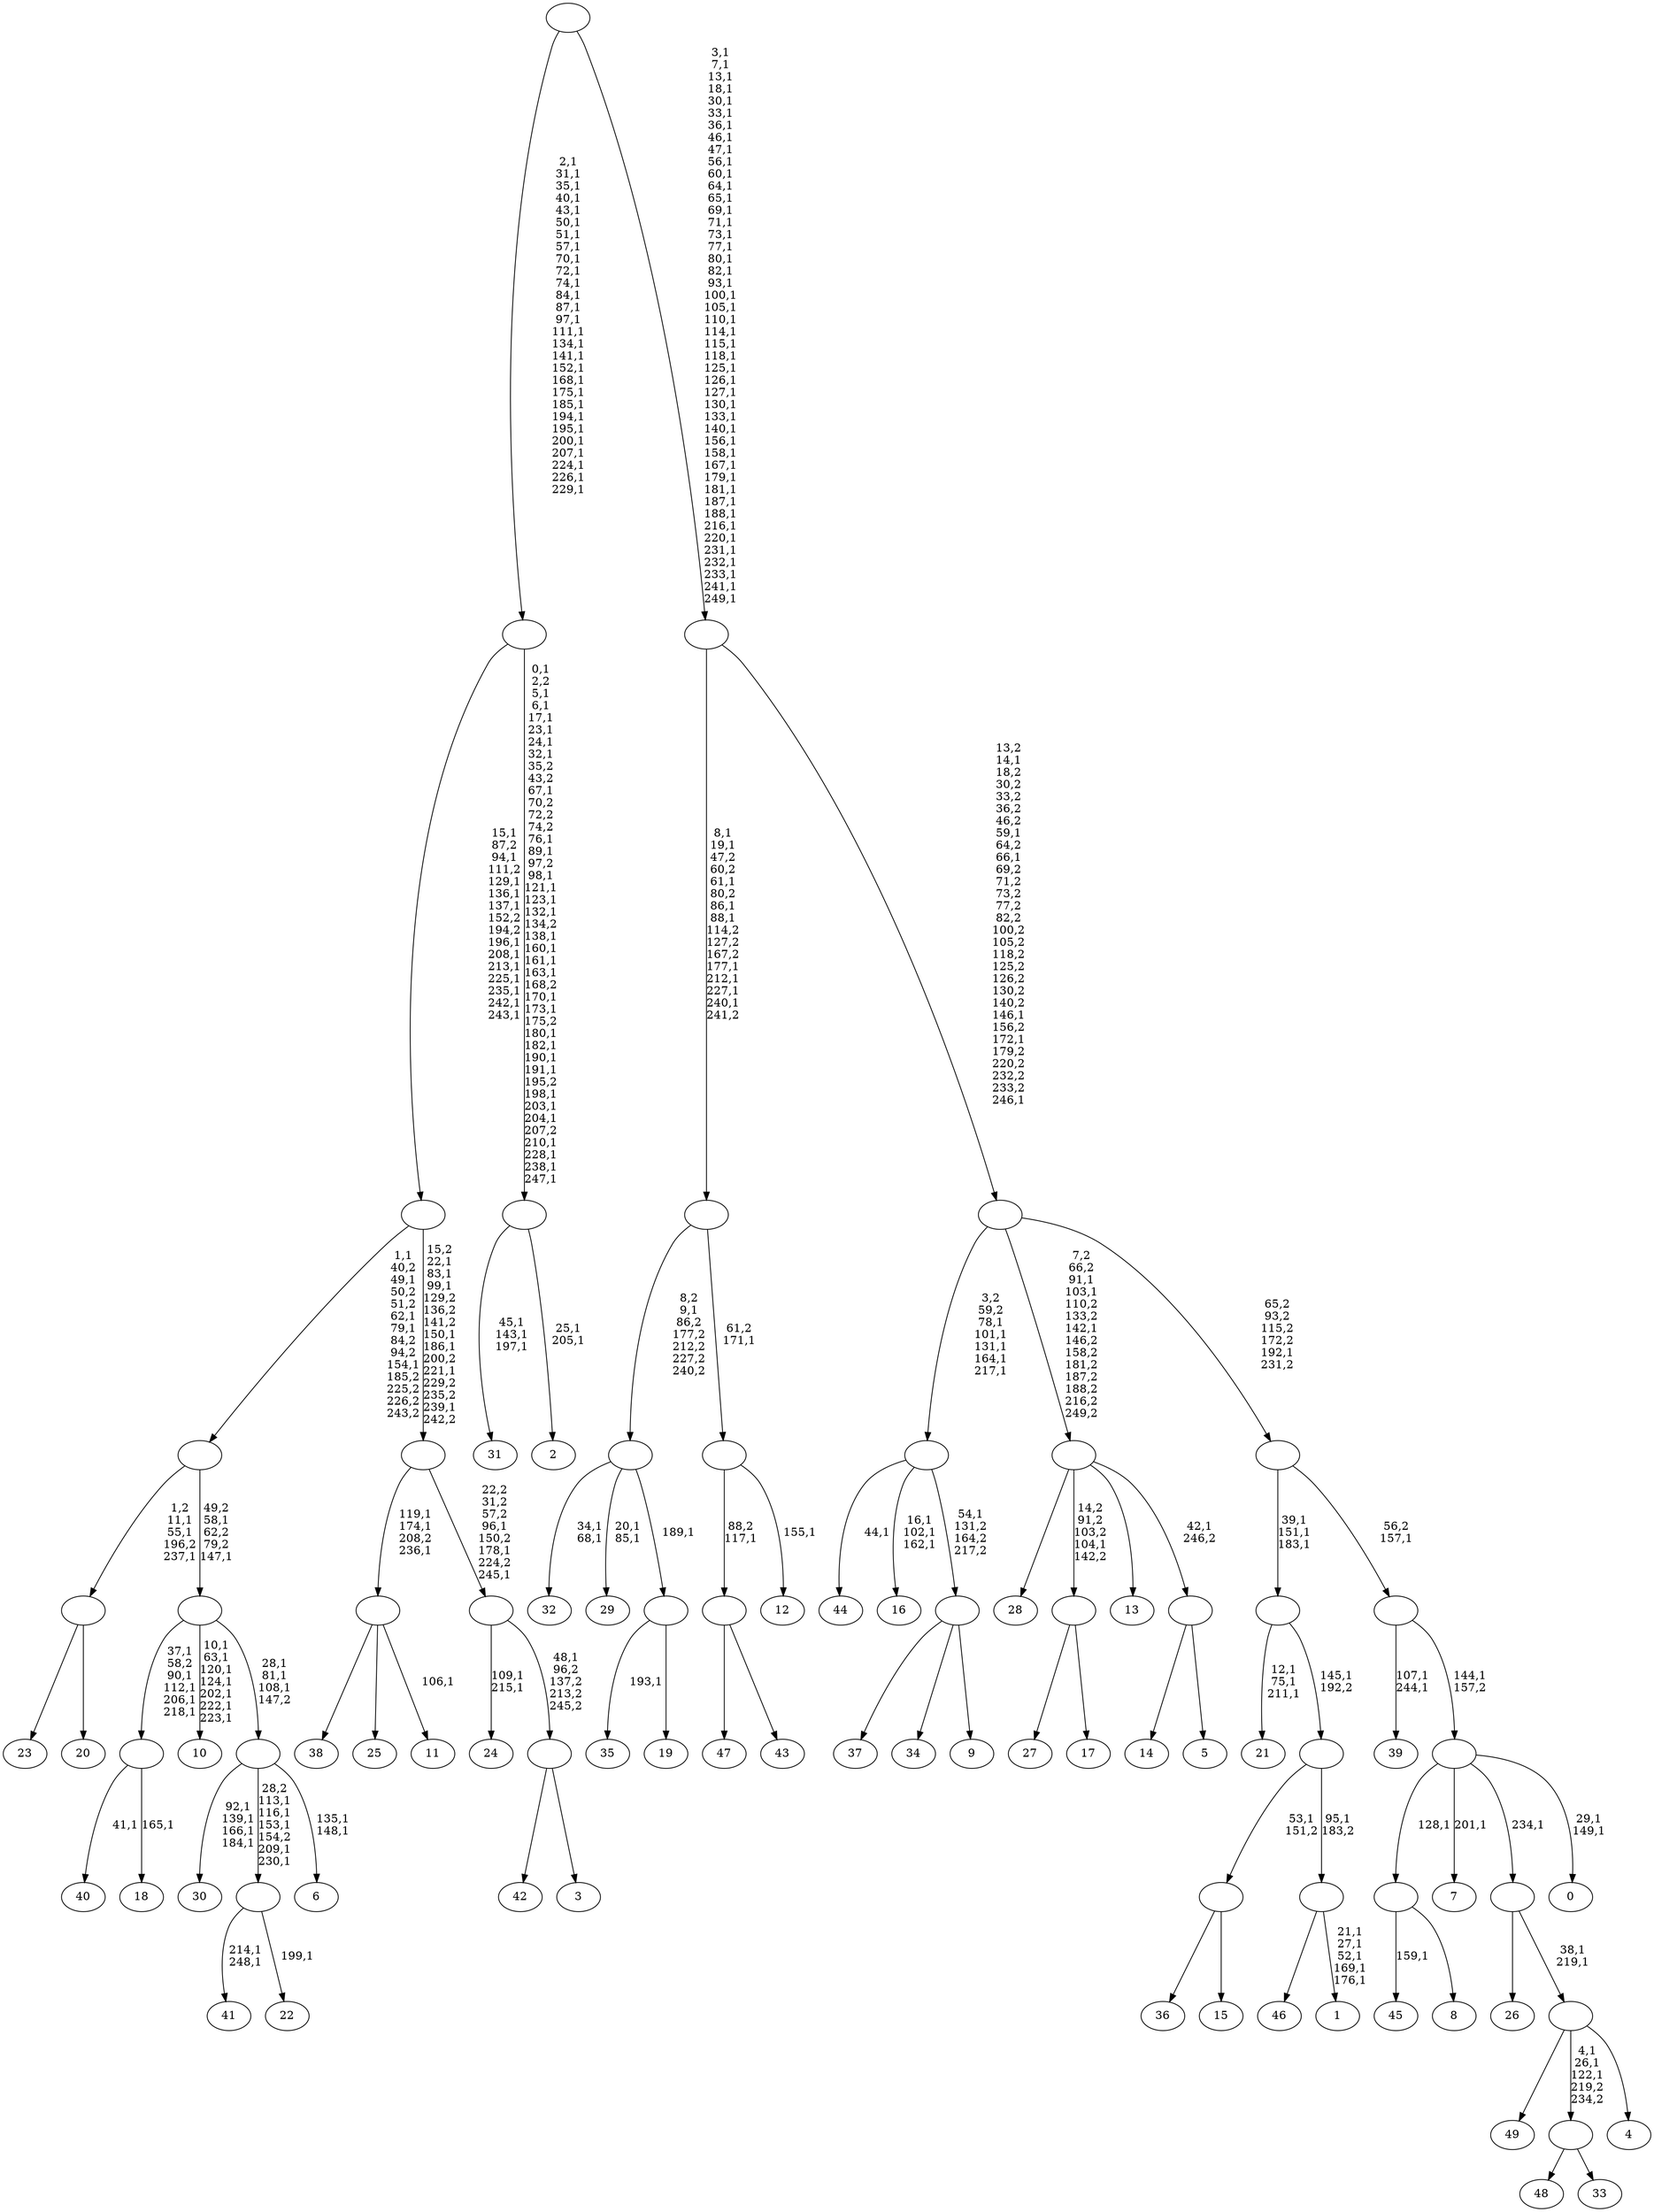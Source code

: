 digraph T {
	300 [label="49"]
	299 [label="48"]
	298 [label="47"]
	297 [label="46"]
	296 [label="45"]
	294 [label="44"]
	292 [label="43"]
	291 [label=""]
	290 [label="42"]
	289 [label="41"]
	286 [label="40"]
	284 [label="39"]
	281 [label="38"]
	280 [label="37"]
	279 [label="36"]
	278 [label="35"]
	276 [label="34"]
	275 [label="33"]
	274 [label=""]
	271 [label="32"]
	268 [label="31"]
	264 [label="30"]
	259 [label="29"]
	256 [label="28"]
	255 [label="27"]
	254 [label="26"]
	253 [label="25"]
	252 [label="24"]
	249 [label="23"]
	248 [label="22"]
	246 [label=""]
	241 [label="21"]
	237 [label="20"]
	236 [label=""]
	233 [label="19"]
	232 [label=""]
	231 [label=""]
	230 [label="18"]
	228 [label=""]
	223 [label="17"]
	222 [label=""]
	221 [label="16"]
	217 [label="15"]
	216 [label=""]
	215 [label="14"]
	214 [label="13"]
	213 [label="12"]
	211 [label=""]
	210 [label=""]
	201 [label="11"]
	199 [label=""]
	196 [label="10"]
	188 [label="9"]
	187 [label=""]
	186 [label=""]
	181 [label="8"]
	180 [label=""]
	179 [label="7"]
	177 [label="6"]
	174 [label=""]
	171 [label=""]
	169 [label=""]
	164 [label="5"]
	163 [label=""]
	162 [label=""]
	159 [label="4"]
	158 [label=""]
	156 [label=""]
	155 [label="3"]
	154 [label=""]
	153 [label=""]
	150 [label=""]
	143 [label=""]
	131 [label="2"]
	128 [label=""]
	97 [label=""]
	69 [label="1"]
	63 [label=""]
	62 [label=""]
	61 [label=""]
	58 [label="0"]
	55 [label=""]
	54 [label=""]
	53 [label=""]
	52 [label=""]
	46 [label=""]
	0 [label=""]
	291 -> 298 [label=""]
	291 -> 292 [label=""]
	274 -> 299 [label=""]
	274 -> 275 [label=""]
	246 -> 248 [label="199,1"]
	246 -> 289 [label="214,1\n248,1"]
	236 -> 249 [label=""]
	236 -> 237 [label=""]
	232 -> 278 [label="193,1"]
	232 -> 233 [label=""]
	231 -> 259 [label="20,1\n85,1"]
	231 -> 271 [label="34,1\n68,1"]
	231 -> 232 [label="189,1"]
	228 -> 230 [label="165,1"]
	228 -> 286 [label="41,1"]
	222 -> 255 [label=""]
	222 -> 223 [label=""]
	216 -> 279 [label=""]
	216 -> 217 [label=""]
	211 -> 213 [label="155,1"]
	211 -> 291 [label="88,2\n117,1"]
	210 -> 231 [label="8,2\n9,1\n86,2\n177,2\n212,2\n227,2\n240,2"]
	210 -> 211 [label="61,2\n171,1"]
	199 -> 201 [label="106,1"]
	199 -> 281 [label=""]
	199 -> 253 [label=""]
	187 -> 280 [label=""]
	187 -> 276 [label=""]
	187 -> 188 [label=""]
	186 -> 221 [label="16,1\n102,1\n162,1"]
	186 -> 294 [label="44,1"]
	186 -> 187 [label="54,1\n131,2\n164,2\n217,2"]
	180 -> 296 [label="159,1"]
	180 -> 181 [label=""]
	174 -> 177 [label="135,1\n148,1"]
	174 -> 246 [label="28,2\n113,1\n116,1\n153,1\n154,2\n209,1\n230,1"]
	174 -> 264 [label="92,1\n139,1\n166,1\n184,1"]
	171 -> 174 [label="28,1\n81,1\n108,1\n147,2"]
	171 -> 196 [label="10,1\n63,1\n120,1\n124,1\n202,1\n222,1\n223,1"]
	171 -> 228 [label="37,1\n58,2\n90,1\n112,1\n206,1\n218,1"]
	169 -> 171 [label="49,2\n58,1\n62,2\n79,2\n147,1"]
	169 -> 236 [label="1,2\n11,1\n55,1\n196,2\n237,1"]
	163 -> 215 [label=""]
	163 -> 164 [label=""]
	162 -> 256 [label=""]
	162 -> 222 [label="14,2\n91,2\n103,2\n104,1\n142,2"]
	162 -> 214 [label=""]
	162 -> 163 [label="42,1\n246,2"]
	158 -> 274 [label="4,1\n26,1\n122,1\n219,2\n234,2"]
	158 -> 300 [label=""]
	158 -> 159 [label=""]
	156 -> 158 [label="38,1\n219,1"]
	156 -> 254 [label=""]
	154 -> 290 [label=""]
	154 -> 155 [label=""]
	153 -> 252 [label="109,1\n215,1"]
	153 -> 154 [label="48,1\n96,2\n137,2\n213,2\n245,2"]
	150 -> 153 [label="22,2\n31,2\n57,2\n96,1\n150,2\n178,1\n224,2\n245,1"]
	150 -> 199 [label="119,1\n174,1\n208,2\n236,1"]
	143 -> 150 [label="15,2\n22,1\n83,1\n99,1\n129,2\n136,2\n141,2\n150,1\n186,1\n200,2\n221,1\n229,2\n235,2\n239,1\n242,2"]
	143 -> 169 [label="1,1\n40,2\n49,1\n50,2\n51,2\n62,1\n79,1\n84,2\n94,2\n154,1\n185,2\n225,2\n226,2\n243,2"]
	128 -> 131 [label="25,1\n205,1"]
	128 -> 268 [label="45,1\n143,1\n197,1"]
	97 -> 128 [label="0,1\n2,2\n5,1\n6,1\n17,1\n23,1\n24,1\n32,1\n35,2\n43,2\n67,1\n70,2\n72,2\n74,2\n76,1\n89,1\n97,2\n98,1\n121,1\n123,1\n132,1\n134,2\n138,1\n160,1\n161,1\n163,1\n168,2\n170,1\n173,1\n175,2\n180,1\n182,1\n190,1\n191,1\n195,2\n198,1\n203,1\n204,1\n207,2\n210,1\n228,1\n238,1\n247,1"]
	97 -> 143 [label="15,1\n87,2\n94,1\n111,2\n129,1\n136,1\n137,1\n152,2\n194,2\n196,1\n208,1\n213,1\n225,1\n235,1\n242,1\n243,1"]
	63 -> 69 [label="21,1\n27,1\n52,1\n169,1\n176,1"]
	63 -> 297 [label=""]
	62 -> 216 [label="53,1\n151,2"]
	62 -> 63 [label="95,1\n183,2"]
	61 -> 241 [label="12,1\n75,1\n211,1"]
	61 -> 62 [label="145,1\n192,2"]
	55 -> 58 [label="29,1\n149,1"]
	55 -> 179 [label="201,1"]
	55 -> 180 [label="128,1"]
	55 -> 156 [label="234,1"]
	54 -> 284 [label="107,1\n244,1"]
	54 -> 55 [label="144,1\n157,2"]
	53 -> 61 [label="39,1\n151,1\n183,1"]
	53 -> 54 [label="56,2\n157,1"]
	52 -> 162 [label="7,2\n66,2\n91,1\n103,1\n110,2\n133,2\n142,1\n146,2\n158,2\n181,2\n187,2\n188,2\n216,2\n249,2"]
	52 -> 186 [label="3,2\n59,2\n78,1\n101,1\n131,1\n164,1\n217,1"]
	52 -> 53 [label="65,2\n93,2\n115,2\n172,2\n192,1\n231,2"]
	46 -> 52 [label="13,2\n14,1\n18,2\n30,2\n33,2\n36,2\n46,2\n59,1\n64,2\n66,1\n69,2\n71,2\n73,2\n77,2\n82,2\n100,2\n105,2\n118,2\n125,2\n126,2\n130,2\n140,2\n146,1\n156,2\n172,1\n179,2\n220,2\n232,2\n233,2\n246,1"]
	46 -> 210 [label="8,1\n19,1\n47,2\n60,2\n61,1\n80,2\n86,1\n88,1\n114,2\n127,2\n167,2\n177,1\n212,1\n227,1\n240,1\n241,2"]
	0 -> 46 [label="3,1\n7,1\n13,1\n18,1\n30,1\n33,1\n36,1\n46,1\n47,1\n56,1\n60,1\n64,1\n65,1\n69,1\n71,1\n73,1\n77,1\n80,1\n82,1\n93,1\n100,1\n105,1\n110,1\n114,1\n115,1\n118,1\n125,1\n126,1\n127,1\n130,1\n133,1\n140,1\n156,1\n158,1\n167,1\n179,1\n181,1\n187,1\n188,1\n216,1\n220,1\n231,1\n232,1\n233,1\n241,1\n249,1"]
	0 -> 97 [label="2,1\n31,1\n35,1\n40,1\n43,1\n50,1\n51,1\n57,1\n70,1\n72,1\n74,1\n84,1\n87,1\n97,1\n111,1\n134,1\n141,1\n152,1\n168,1\n175,1\n185,1\n194,1\n195,1\n200,1\n207,1\n224,1\n226,1\n229,1"]
}
